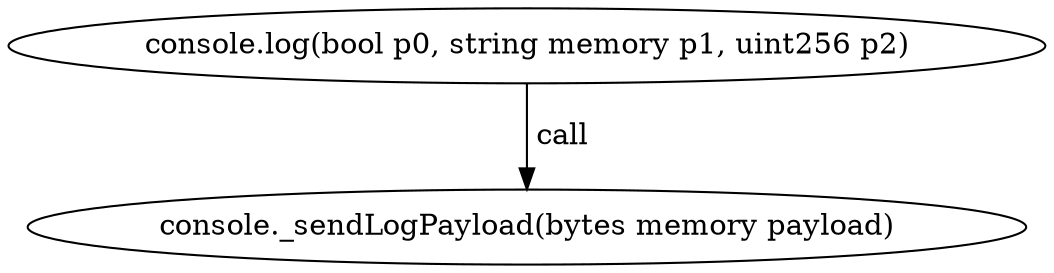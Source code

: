digraph "" {
	graph [bb="0,0,421.72,124.8"];
	node [label="\N"];
	"console.log(bool p0, string memory p1, uint256 p2)"	 [height=0.5,
		pos="210.86,106.8",
		width=5.8572];
	"console._sendLogPayload(bytes memory payload)"	 [height=0.5,
		pos="210.86,18",
		width=5.7372];
	"console.log(bool p0, string memory p1, uint256 p2)" -> "console._sendLogPayload(bytes memory payload)" [key=call,
	label=" call",
	lp="222.72,62.4",
	pos="e,210.86,36.072 210.86,88.401 210.86,76.295 210.86,60.208 210.86,46.467"];
}
digraph "" {
	graph [bb="0,0,421.72,124.8"];
	node [label="\N"];
	"console.log(bool p0, string memory p1, uint256 p2)"	 [height=0.5,
		pos="210.86,106.8",
		width=5.8572];
	"console._sendLogPayload(bytes memory payload)"	 [height=0.5,
		pos="210.86,18",
		width=5.7372];
	"console.log(bool p0, string memory p1, uint256 p2)" -> "console._sendLogPayload(bytes memory payload)" [key=call,
	label=" call",
	lp="222.72,62.4",
	pos="e,210.86,36.072 210.86,88.401 210.86,76.295 210.86,60.208 210.86,46.467"];
}
